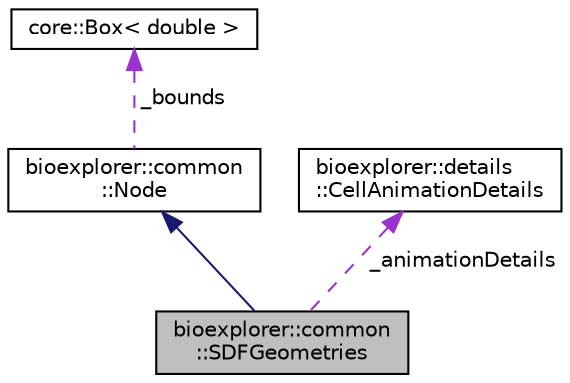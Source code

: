 digraph "bioexplorer::common::SDFGeometries"
{
 // LATEX_PDF_SIZE
  edge [fontname="Helvetica",fontsize="10",labelfontname="Helvetica",labelfontsize="10"];
  node [fontname="Helvetica",fontsize="10",shape=record];
  Node1 [label="bioexplorer::common\l::SDFGeometries",height=0.2,width=0.4,color="black", fillcolor="grey75", style="filled", fontcolor="black",tooltip="The SDFGeometries abstract class is used as a parent to any assembly that potentially requires the si..."];
  Node2 -> Node1 [dir="back",color="midnightblue",fontsize="10",style="solid",fontname="Helvetica"];
  Node2 [label="bioexplorer::common\l::Node",height=0.2,width=0.4,color="black", fillcolor="white", style="filled",URL="$d7/d93/classbioexplorer_1_1common_1_1Node.html",tooltip="The Node class."];
  Node3 -> Node2 [dir="back",color="darkorchid3",fontsize="10",style="dashed",label=" _bounds" ,fontname="Helvetica"];
  Node3 [label="core::Box\< double \>",height=0.2,width=0.4,color="black", fillcolor="white", style="filled",URL="$df/d44/classcore_1_1Box.html",tooltip=" "];
  Node4 -> Node1 [dir="back",color="darkorchid3",fontsize="10",style="dashed",label=" _animationDetails" ,fontname="Helvetica"];
  Node4 [label="bioexplorer::details\l::CellAnimationDetails",height=0.2,width=0.4,color="black", fillcolor="white", style="filled",URL="$d1/dd0/structbioexplorer_1_1details_1_1CellAnimationDetails.html",tooltip=" "];
}
